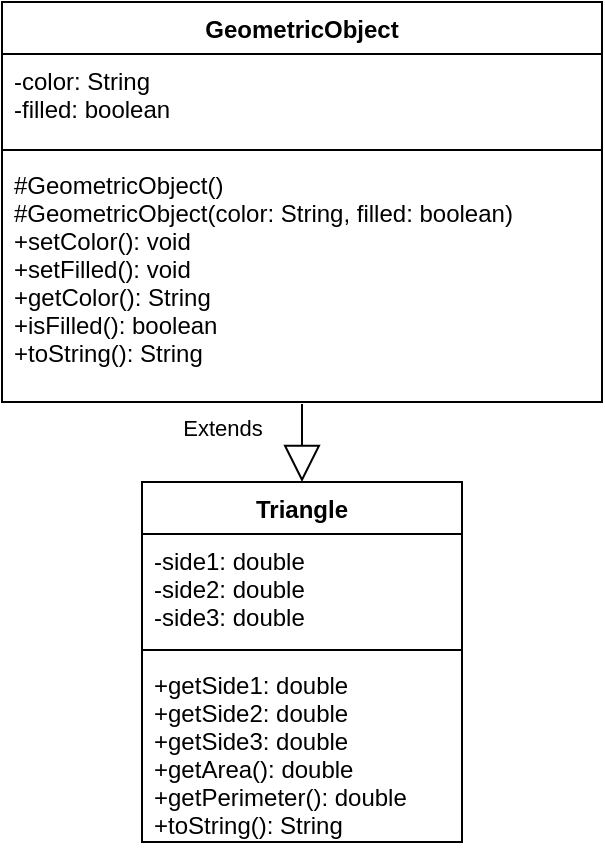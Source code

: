 <mxfile version="15.6.3" type="device"><diagram id="IXKkW-xKn3o2T3e7uuei" name="Page-1"><mxGraphModel dx="1422" dy="705" grid="1" gridSize="10" guides="1" tooltips="1" connect="1" arrows="1" fold="1" page="1" pageScale="1" pageWidth="850" pageHeight="1100" math="0" shadow="0"><root><mxCell id="0"/><mxCell id="1" parent="0"/><mxCell id="wntZgME3K1Pi4HqkTZPk-1" value="GeometricObject" style="swimlane;fontStyle=1;align=center;verticalAlign=top;childLayout=stackLayout;horizontal=1;startSize=26;horizontalStack=0;resizeParent=1;resizeParentMax=0;resizeLast=0;collapsible=1;marginBottom=0;" vertex="1" parent="1"><mxGeometry x="130" y="160" width="300" height="200" as="geometry"/></mxCell><mxCell id="wntZgME3K1Pi4HqkTZPk-2" value="-color: String&#10;-filled: boolean &#10;" style="text;strokeColor=none;fillColor=none;align=left;verticalAlign=top;spacingLeft=4;spacingRight=4;overflow=hidden;rotatable=0;points=[[0,0.5],[1,0.5]];portConstraint=eastwest;" vertex="1" parent="wntZgME3K1Pi4HqkTZPk-1"><mxGeometry y="26" width="300" height="44" as="geometry"/></mxCell><mxCell id="wntZgME3K1Pi4HqkTZPk-3" value="" style="line;strokeWidth=1;fillColor=none;align=left;verticalAlign=middle;spacingTop=-1;spacingLeft=3;spacingRight=3;rotatable=0;labelPosition=right;points=[];portConstraint=eastwest;" vertex="1" parent="wntZgME3K1Pi4HqkTZPk-1"><mxGeometry y="70" width="300" height="8" as="geometry"/></mxCell><mxCell id="wntZgME3K1Pi4HqkTZPk-4" value="#GeometricObject()&#10;#GeometricObject(color: String, filled: boolean)&#10;+setColor(): void&#10;+setFilled(): void&#10;+getColor(): String&#10;+isFilled(): boolean&#10;+toString(): String" style="text;strokeColor=none;fillColor=none;align=left;verticalAlign=top;spacingLeft=4;spacingRight=4;overflow=hidden;rotatable=0;points=[[0,0.5],[1,0.5]];portConstraint=eastwest;" vertex="1" parent="wntZgME3K1Pi4HqkTZPk-1"><mxGeometry y="78" width="300" height="122" as="geometry"/></mxCell><mxCell id="wntZgME3K1Pi4HqkTZPk-5" value="Triangle" style="swimlane;fontStyle=1;align=center;verticalAlign=top;childLayout=stackLayout;horizontal=1;startSize=26;horizontalStack=0;resizeParent=1;resizeParentMax=0;resizeLast=0;collapsible=1;marginBottom=0;" vertex="1" parent="1"><mxGeometry x="200" y="400" width="160" height="180" as="geometry"/></mxCell><mxCell id="wntZgME3K1Pi4HqkTZPk-6" value="-side1: double&#10;-side2: double&#10;-side3: double&#10;" style="text;strokeColor=none;fillColor=none;align=left;verticalAlign=top;spacingLeft=4;spacingRight=4;overflow=hidden;rotatable=0;points=[[0,0.5],[1,0.5]];portConstraint=eastwest;" vertex="1" parent="wntZgME3K1Pi4HqkTZPk-5"><mxGeometry y="26" width="160" height="54" as="geometry"/></mxCell><mxCell id="wntZgME3K1Pi4HqkTZPk-7" value="" style="line;strokeWidth=1;fillColor=none;align=left;verticalAlign=middle;spacingTop=-1;spacingLeft=3;spacingRight=3;rotatable=0;labelPosition=right;points=[];portConstraint=eastwest;" vertex="1" parent="wntZgME3K1Pi4HqkTZPk-5"><mxGeometry y="80" width="160" height="8" as="geometry"/></mxCell><mxCell id="wntZgME3K1Pi4HqkTZPk-8" value="+getSide1: double&#10;+getSide2: double&#10;+getSide3: double&#10;+getArea(): double&#10;+getPerimeter(): double&#10;+toString(): String&#10;" style="text;strokeColor=none;fillColor=none;align=left;verticalAlign=top;spacingLeft=4;spacingRight=4;overflow=hidden;rotatable=0;points=[[0,0.5],[1,0.5]];portConstraint=eastwest;" vertex="1" parent="wntZgME3K1Pi4HqkTZPk-5"><mxGeometry y="88" width="160" height="92" as="geometry"/></mxCell><mxCell id="wntZgME3K1Pi4HqkTZPk-9" value="Extends" style="endArrow=block;endSize=16;endFill=0;html=1;rounded=0;entryX=0.5;entryY=0;entryDx=0;entryDy=0;exitX=0.5;exitY=1.008;exitDx=0;exitDy=0;exitPerimeter=0;" edge="1" parent="1" source="wntZgME3K1Pi4HqkTZPk-4" target="wntZgME3K1Pi4HqkTZPk-5"><mxGeometry x="-0.386" y="-40" width="160" relative="1" as="geometry"><mxPoint x="340" y="360" as="sourcePoint"/><mxPoint x="500" y="360" as="targetPoint"/><mxPoint as="offset"/></mxGeometry></mxCell></root></mxGraphModel></diagram></mxfile>

